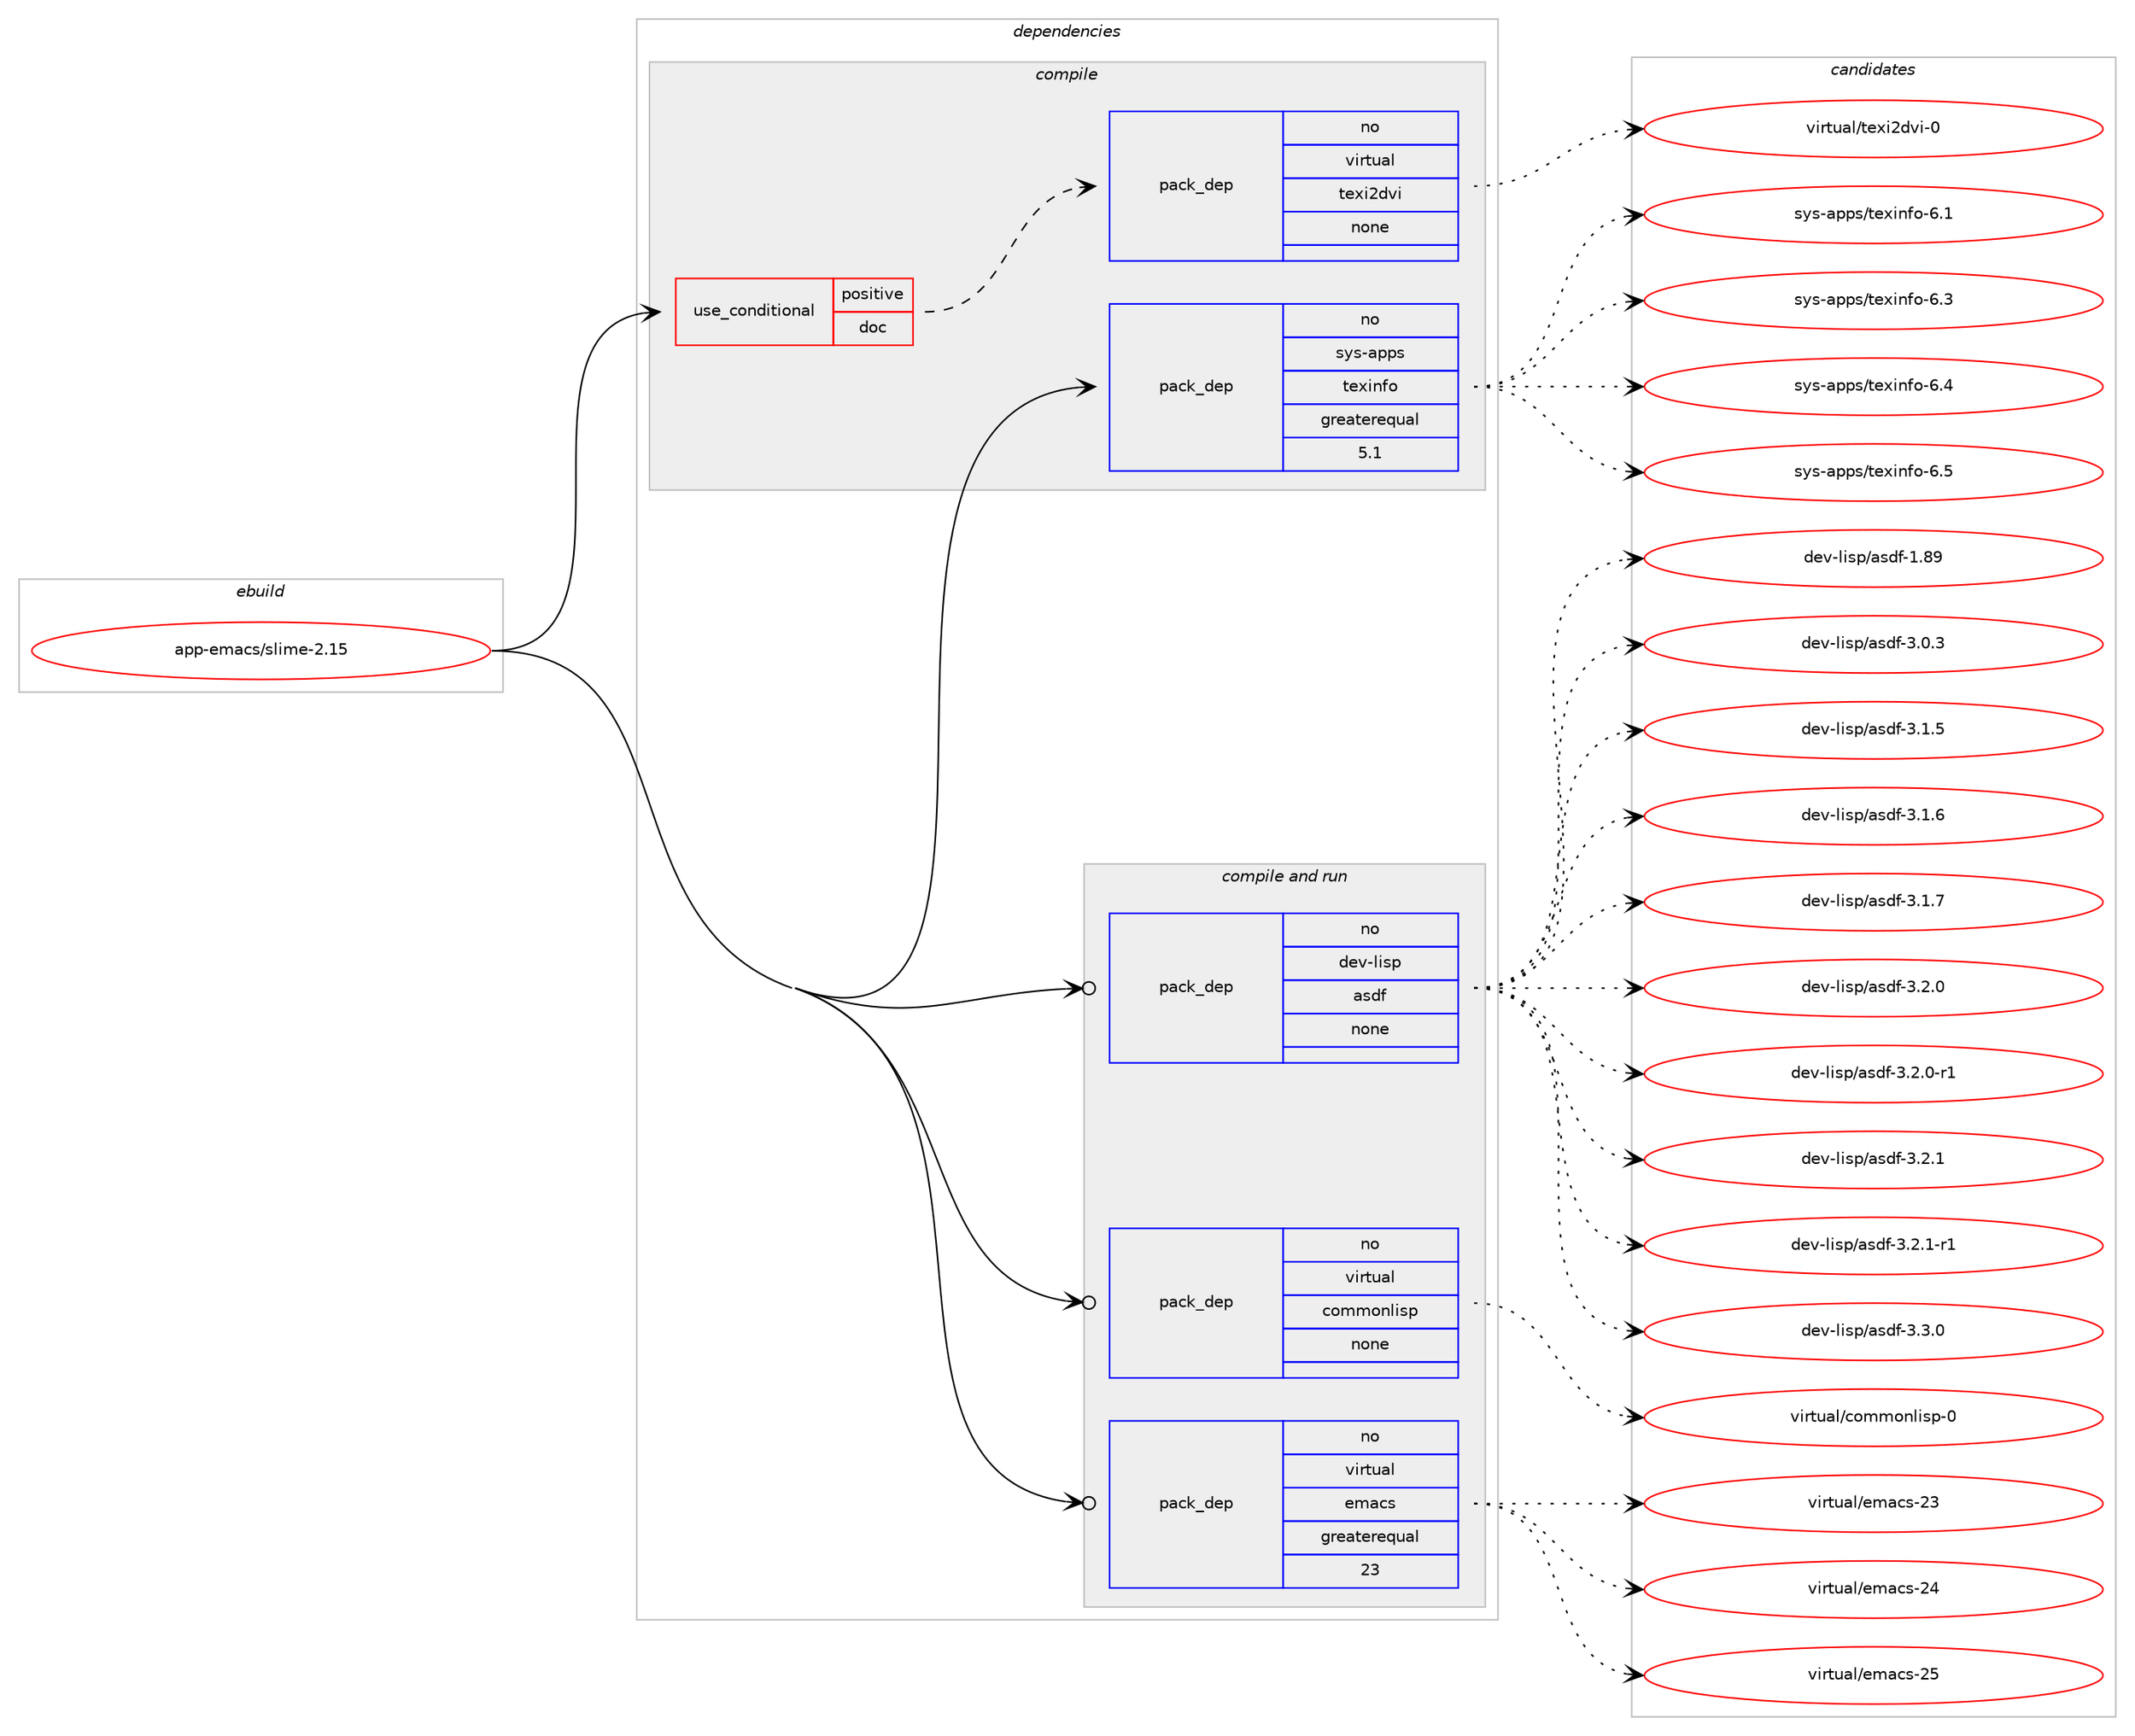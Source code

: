 digraph prolog {

# *************
# Graph options
# *************

newrank=true;
concentrate=true;
compound=true;
graph [rankdir=LR,fontname=Helvetica,fontsize=10,ranksep=1.5];#, ranksep=2.5, nodesep=0.2];
edge  [arrowhead=vee];
node  [fontname=Helvetica,fontsize=10];

# **********
# The ebuild
# **********

subgraph cluster_leftcol {
color=gray;
rank=same;
label=<<i>ebuild</i>>;
id [label="app-emacs/slime-2.15", color=red, width=4, href="../app-emacs/slime-2.15.svg"];
}

# ****************
# The dependencies
# ****************

subgraph cluster_midcol {
color=gray;
label=<<i>dependencies</i>>;
subgraph cluster_compile {
fillcolor="#eeeeee";
style=filled;
label=<<i>compile</i>>;
subgraph cond4944 {
dependency20139 [label=<<TABLE BORDER="0" CELLBORDER="1" CELLSPACING="0" CELLPADDING="4"><TR><TD ROWSPAN="3" CELLPADDING="10">use_conditional</TD></TR><TR><TD>positive</TD></TR><TR><TD>doc</TD></TR></TABLE>>, shape=none, color=red];
subgraph pack14781 {
dependency20140 [label=<<TABLE BORDER="0" CELLBORDER="1" CELLSPACING="0" CELLPADDING="4" WIDTH="220"><TR><TD ROWSPAN="6" CELLPADDING="30">pack_dep</TD></TR><TR><TD WIDTH="110">no</TD></TR><TR><TD>virtual</TD></TR><TR><TD>texi2dvi</TD></TR><TR><TD>none</TD></TR><TR><TD></TD></TR></TABLE>>, shape=none, color=blue];
}
dependency20139:e -> dependency20140:w [weight=20,style="dashed",arrowhead="vee"];
}
id:e -> dependency20139:w [weight=20,style="solid",arrowhead="vee"];
subgraph pack14782 {
dependency20141 [label=<<TABLE BORDER="0" CELLBORDER="1" CELLSPACING="0" CELLPADDING="4" WIDTH="220"><TR><TD ROWSPAN="6" CELLPADDING="30">pack_dep</TD></TR><TR><TD WIDTH="110">no</TD></TR><TR><TD>sys-apps</TD></TR><TR><TD>texinfo</TD></TR><TR><TD>greaterequal</TD></TR><TR><TD>5.1</TD></TR></TABLE>>, shape=none, color=blue];
}
id:e -> dependency20141:w [weight=20,style="solid",arrowhead="vee"];
}
subgraph cluster_compileandrun {
fillcolor="#eeeeee";
style=filled;
label=<<i>compile and run</i>>;
subgraph pack14783 {
dependency20142 [label=<<TABLE BORDER="0" CELLBORDER="1" CELLSPACING="0" CELLPADDING="4" WIDTH="220"><TR><TD ROWSPAN="6" CELLPADDING="30">pack_dep</TD></TR><TR><TD WIDTH="110">no</TD></TR><TR><TD>dev-lisp</TD></TR><TR><TD>asdf</TD></TR><TR><TD>none</TD></TR><TR><TD></TD></TR></TABLE>>, shape=none, color=blue];
}
id:e -> dependency20142:w [weight=20,style="solid",arrowhead="odotvee"];
subgraph pack14784 {
dependency20143 [label=<<TABLE BORDER="0" CELLBORDER="1" CELLSPACING="0" CELLPADDING="4" WIDTH="220"><TR><TD ROWSPAN="6" CELLPADDING="30">pack_dep</TD></TR><TR><TD WIDTH="110">no</TD></TR><TR><TD>virtual</TD></TR><TR><TD>commonlisp</TD></TR><TR><TD>none</TD></TR><TR><TD></TD></TR></TABLE>>, shape=none, color=blue];
}
id:e -> dependency20143:w [weight=20,style="solid",arrowhead="odotvee"];
subgraph pack14785 {
dependency20144 [label=<<TABLE BORDER="0" CELLBORDER="1" CELLSPACING="0" CELLPADDING="4" WIDTH="220"><TR><TD ROWSPAN="6" CELLPADDING="30">pack_dep</TD></TR><TR><TD WIDTH="110">no</TD></TR><TR><TD>virtual</TD></TR><TR><TD>emacs</TD></TR><TR><TD>greaterequal</TD></TR><TR><TD>23</TD></TR></TABLE>>, shape=none, color=blue];
}
id:e -> dependency20144:w [weight=20,style="solid",arrowhead="odotvee"];
}
subgraph cluster_run {
fillcolor="#eeeeee";
style=filled;
label=<<i>run</i>>;
}
}

# **************
# The candidates
# **************

subgraph cluster_choices {
rank=same;
color=gray;
label=<<i>candidates</i>>;

subgraph choice14781 {
color=black;
nodesep=1;
choice1181051141161179710847116101120105501001181054548 [label="virtual/texi2dvi-0", color=red, width=4,href="../virtual/texi2dvi-0.svg"];
dependency20140:e -> choice1181051141161179710847116101120105501001181054548:w [style=dotted,weight="100"];
}
subgraph choice14782 {
color=black;
nodesep=1;
choice11512111545971121121154711610112010511010211145544649 [label="sys-apps/texinfo-6.1", color=red, width=4,href="../sys-apps/texinfo-6.1.svg"];
choice11512111545971121121154711610112010511010211145544651 [label="sys-apps/texinfo-6.3", color=red, width=4,href="../sys-apps/texinfo-6.3.svg"];
choice11512111545971121121154711610112010511010211145544652 [label="sys-apps/texinfo-6.4", color=red, width=4,href="../sys-apps/texinfo-6.4.svg"];
choice11512111545971121121154711610112010511010211145544653 [label="sys-apps/texinfo-6.5", color=red, width=4,href="../sys-apps/texinfo-6.5.svg"];
dependency20141:e -> choice11512111545971121121154711610112010511010211145544649:w [style=dotted,weight="100"];
dependency20141:e -> choice11512111545971121121154711610112010511010211145544651:w [style=dotted,weight="100"];
dependency20141:e -> choice11512111545971121121154711610112010511010211145544652:w [style=dotted,weight="100"];
dependency20141:e -> choice11512111545971121121154711610112010511010211145544653:w [style=dotted,weight="100"];
}
subgraph choice14783 {
color=black;
nodesep=1;
choice1001011184510810511511247971151001024549465657 [label="dev-lisp/asdf-1.89", color=red, width=4,href="../dev-lisp/asdf-1.89.svg"];
choice100101118451081051151124797115100102455146484651 [label="dev-lisp/asdf-3.0.3", color=red, width=4,href="../dev-lisp/asdf-3.0.3.svg"];
choice100101118451081051151124797115100102455146494653 [label="dev-lisp/asdf-3.1.5", color=red, width=4,href="../dev-lisp/asdf-3.1.5.svg"];
choice100101118451081051151124797115100102455146494654 [label="dev-lisp/asdf-3.1.6", color=red, width=4,href="../dev-lisp/asdf-3.1.6.svg"];
choice100101118451081051151124797115100102455146494655 [label="dev-lisp/asdf-3.1.7", color=red, width=4,href="../dev-lisp/asdf-3.1.7.svg"];
choice100101118451081051151124797115100102455146504648 [label="dev-lisp/asdf-3.2.0", color=red, width=4,href="../dev-lisp/asdf-3.2.0.svg"];
choice1001011184510810511511247971151001024551465046484511449 [label="dev-lisp/asdf-3.2.0-r1", color=red, width=4,href="../dev-lisp/asdf-3.2.0-r1.svg"];
choice100101118451081051151124797115100102455146504649 [label="dev-lisp/asdf-3.2.1", color=red, width=4,href="../dev-lisp/asdf-3.2.1.svg"];
choice1001011184510810511511247971151001024551465046494511449 [label="dev-lisp/asdf-3.2.1-r1", color=red, width=4,href="../dev-lisp/asdf-3.2.1-r1.svg"];
choice100101118451081051151124797115100102455146514648 [label="dev-lisp/asdf-3.3.0", color=red, width=4,href="../dev-lisp/asdf-3.3.0.svg"];
dependency20142:e -> choice1001011184510810511511247971151001024549465657:w [style=dotted,weight="100"];
dependency20142:e -> choice100101118451081051151124797115100102455146484651:w [style=dotted,weight="100"];
dependency20142:e -> choice100101118451081051151124797115100102455146494653:w [style=dotted,weight="100"];
dependency20142:e -> choice100101118451081051151124797115100102455146494654:w [style=dotted,weight="100"];
dependency20142:e -> choice100101118451081051151124797115100102455146494655:w [style=dotted,weight="100"];
dependency20142:e -> choice100101118451081051151124797115100102455146504648:w [style=dotted,weight="100"];
dependency20142:e -> choice1001011184510810511511247971151001024551465046484511449:w [style=dotted,weight="100"];
dependency20142:e -> choice100101118451081051151124797115100102455146504649:w [style=dotted,weight="100"];
dependency20142:e -> choice1001011184510810511511247971151001024551465046494511449:w [style=dotted,weight="100"];
dependency20142:e -> choice100101118451081051151124797115100102455146514648:w [style=dotted,weight="100"];
}
subgraph choice14784 {
color=black;
nodesep=1;
choice1181051141161179710847991111091091111101081051151124548 [label="virtual/commonlisp-0", color=red, width=4,href="../virtual/commonlisp-0.svg"];
dependency20143:e -> choice1181051141161179710847991111091091111101081051151124548:w [style=dotted,weight="100"];
}
subgraph choice14785 {
color=black;
nodesep=1;
choice11810511411611797108471011099799115455051 [label="virtual/emacs-23", color=red, width=4,href="../virtual/emacs-23.svg"];
choice11810511411611797108471011099799115455052 [label="virtual/emacs-24", color=red, width=4,href="../virtual/emacs-24.svg"];
choice11810511411611797108471011099799115455053 [label="virtual/emacs-25", color=red, width=4,href="../virtual/emacs-25.svg"];
dependency20144:e -> choice11810511411611797108471011099799115455051:w [style=dotted,weight="100"];
dependency20144:e -> choice11810511411611797108471011099799115455052:w [style=dotted,weight="100"];
dependency20144:e -> choice11810511411611797108471011099799115455053:w [style=dotted,weight="100"];
}
}

}
